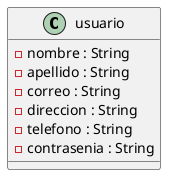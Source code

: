 @startuml

class usuario{
    - nombre : String
    - apellido : String
    - correo : String
    - direccion : String
    - telefono : String
    - contrasenia : String
}
@enduml